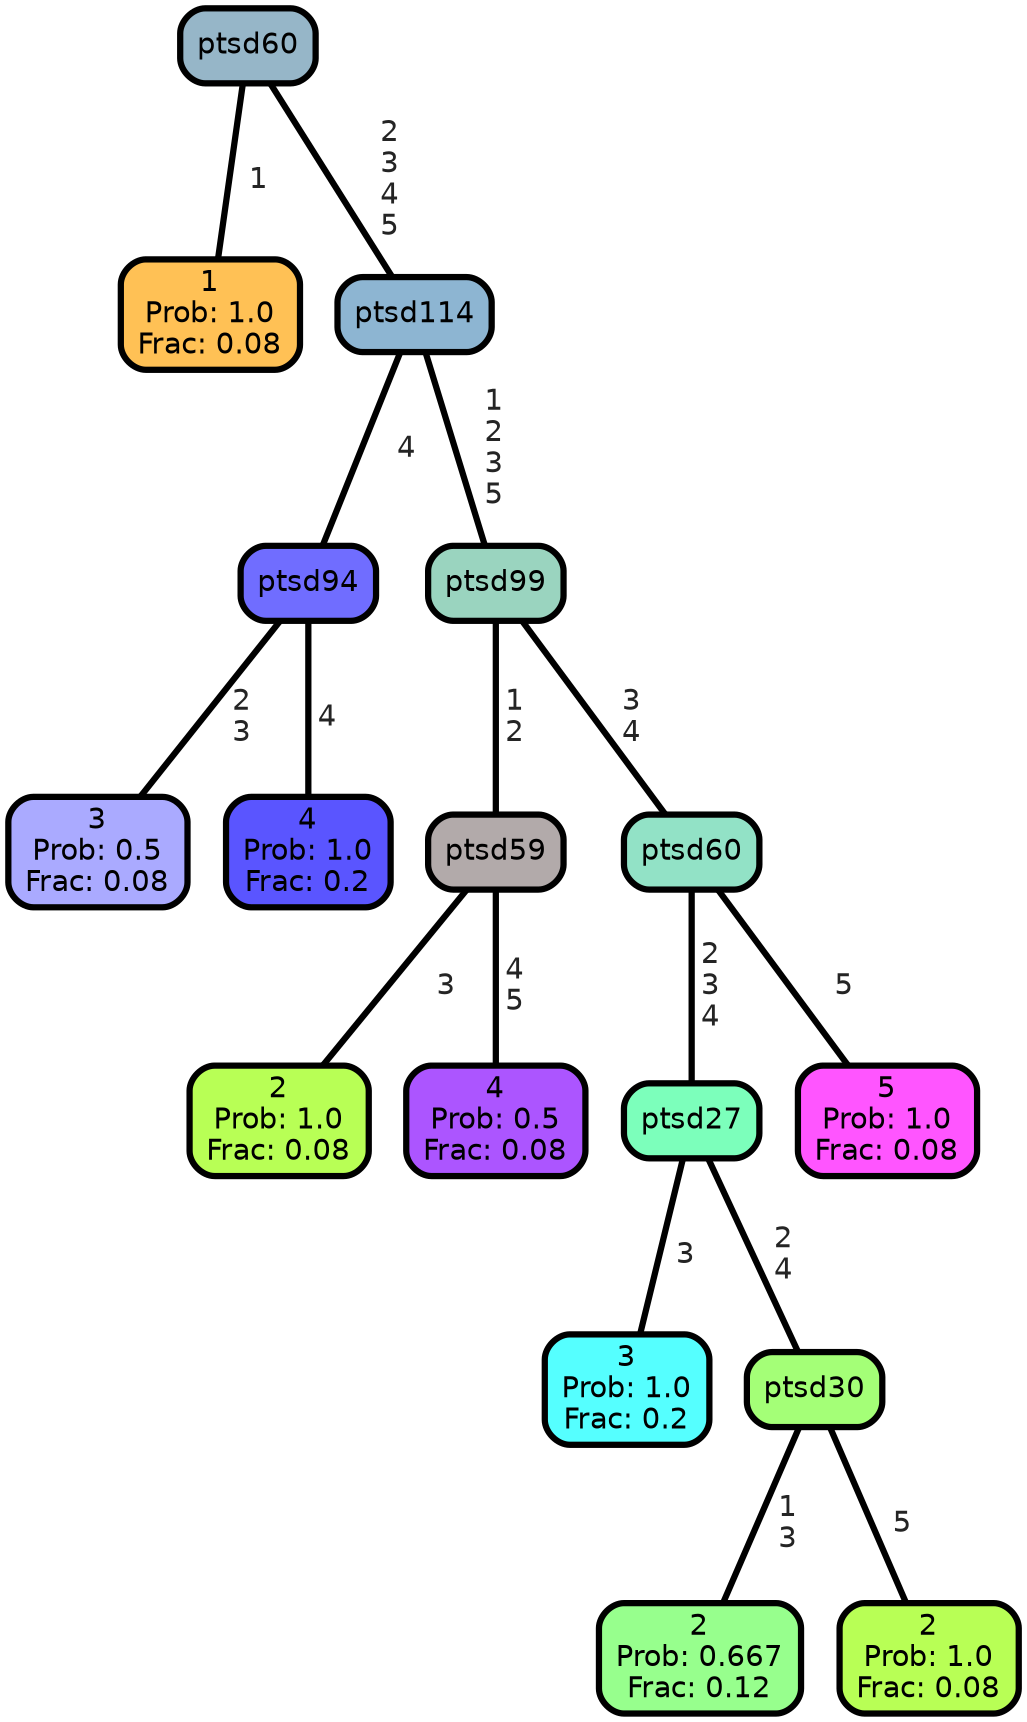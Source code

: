 graph Tree {
node [shape=box, style="filled, rounded",color="black",penwidth="3",fontcolor="black",                 fontname=helvetica] ;
graph [ranksep="0 equally", splines=straight,                 bgcolor=transparent, dpi=200] ;
edge [fontname=helvetica, fontweight=bold,fontcolor=grey14,color=black] ;
0 [label="1
Prob: 1.0
Frac: 0.08", fillcolor="#ffc155"] ;
1 [label="ptsd60", fillcolor="#96b6c8"] ;
2 [label="3
Prob: 0.5
Frac: 0.08", fillcolor="#aaaaff"] ;
3 [label="ptsd94", fillcolor="#706dff"] ;
4 [label="4
Prob: 1.0
Frac: 0.2", fillcolor="#5a55ff"] ;
5 [label="ptsd114", fillcolor="#8db5d2"] ;
6 [label="2
Prob: 1.0
Frac: 0.08", fillcolor="#b8ff55"] ;
7 [label="ptsd59", fillcolor="#b2aaaa"] ;
8 [label="4
Prob: 0.5
Frac: 0.08", fillcolor="#ac55ff"] ;
9 [label="ptsd99", fillcolor="#9ad4bf"] ;
10 [label="3
Prob: 1.0
Frac: 0.2", fillcolor="#55ffff"] ;
11 [label="ptsd27", fillcolor="#7cffbb"] ;
12 [label="2
Prob: 0.667
Frac: 0.12", fillcolor="#97ff8d"] ;
13 [label="ptsd30", fillcolor="#a4ff77"] ;
14 [label="2
Prob: 1.0
Frac: 0.08", fillcolor="#b8ff55"] ;
15 [label="ptsd60", fillcolor="#92e2c6"] ;
16 [label="5
Prob: 1.0
Frac: 0.08", fillcolor="#ff55ff"] ;
1 -- 0 [label=" 1",penwidth=3] ;
1 -- 5 [label=" 2\n 3\n 4\n 5",penwidth=3] ;
3 -- 2 [label=" 2\n 3",penwidth=3] ;
3 -- 4 [label=" 4",penwidth=3] ;
5 -- 3 [label=" 4",penwidth=3] ;
5 -- 9 [label=" 1\n 2\n 3\n 5",penwidth=3] ;
7 -- 6 [label=" 3",penwidth=3] ;
7 -- 8 [label=" 4\n 5",penwidth=3] ;
9 -- 7 [label=" 1\n 2",penwidth=3] ;
9 -- 15 [label=" 3\n 4",penwidth=3] ;
11 -- 10 [label=" 3",penwidth=3] ;
11 -- 13 [label=" 2\n 4",penwidth=3] ;
13 -- 12 [label=" 1\n 3",penwidth=3] ;
13 -- 14 [label=" 5",penwidth=3] ;
15 -- 11 [label=" 2\n 3\n 4",penwidth=3] ;
15 -- 16 [label=" 5",penwidth=3] ;
{rank = same;}}